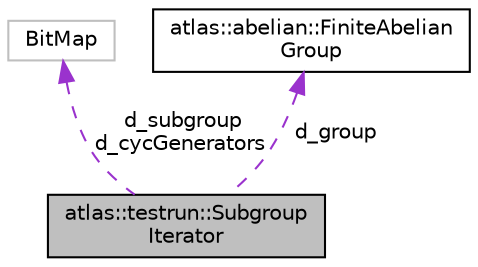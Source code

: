 digraph "atlas::testrun::SubgroupIterator"
{
  edge [fontname="Helvetica",fontsize="10",labelfontname="Helvetica",labelfontsize="10"];
  node [fontname="Helvetica",fontsize="10",shape=record];
  Node1 [label="atlas::testrun::Subgroup\lIterator",height=0.2,width=0.4,color="black", fillcolor="grey75", style="filled", fontcolor="black"];
  Node2 -> Node1 [dir="back",color="darkorchid3",fontsize="10",style="dashed",label=" d_subgroup\nd_cycGenerators" ,fontname="Helvetica"];
  Node2 [label="BitMap",height=0.2,width=0.4,color="grey75", fillcolor="white", style="filled"];
  Node3 -> Node1 [dir="back",color="darkorchid3",fontsize="10",style="dashed",label=" d_group" ,fontname="Helvetica"];
  Node3 [label="atlas::abelian::FiniteAbelian\lGroup",height=0.2,width=0.4,color="black", fillcolor="white", style="filled",URL="$classatlas_1_1abelian_1_1FiniteAbelianGroup.html"];
}
